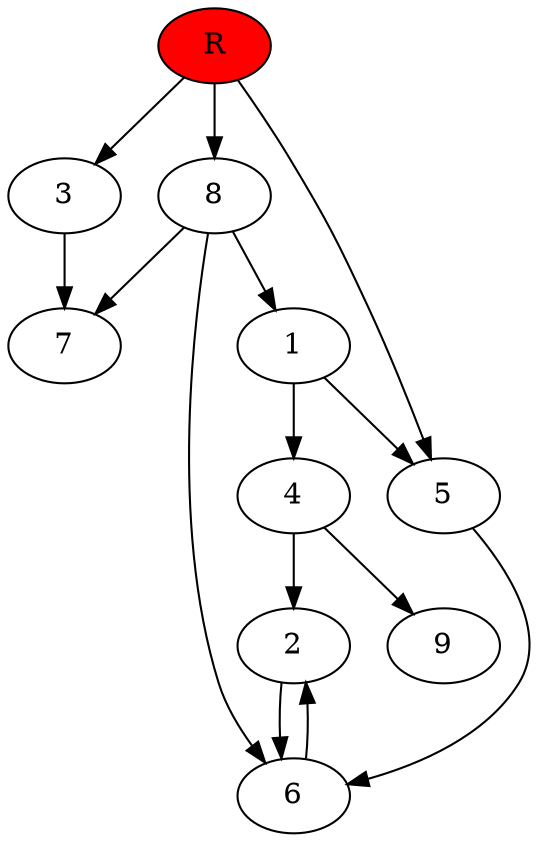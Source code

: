 digraph prb14209 {
	1
	2
	3
	4
	5
	6
	7
	8
	R [fillcolor="#ff0000" style=filled]
	1 -> 4
	1 -> 5
	2 -> 6
	3 -> 7
	4 -> 2
	4 -> 9
	5 -> 6
	6 -> 2
	8 -> 1
	8 -> 6
	8 -> 7
	R -> 3
	R -> 5
	R -> 8
}
